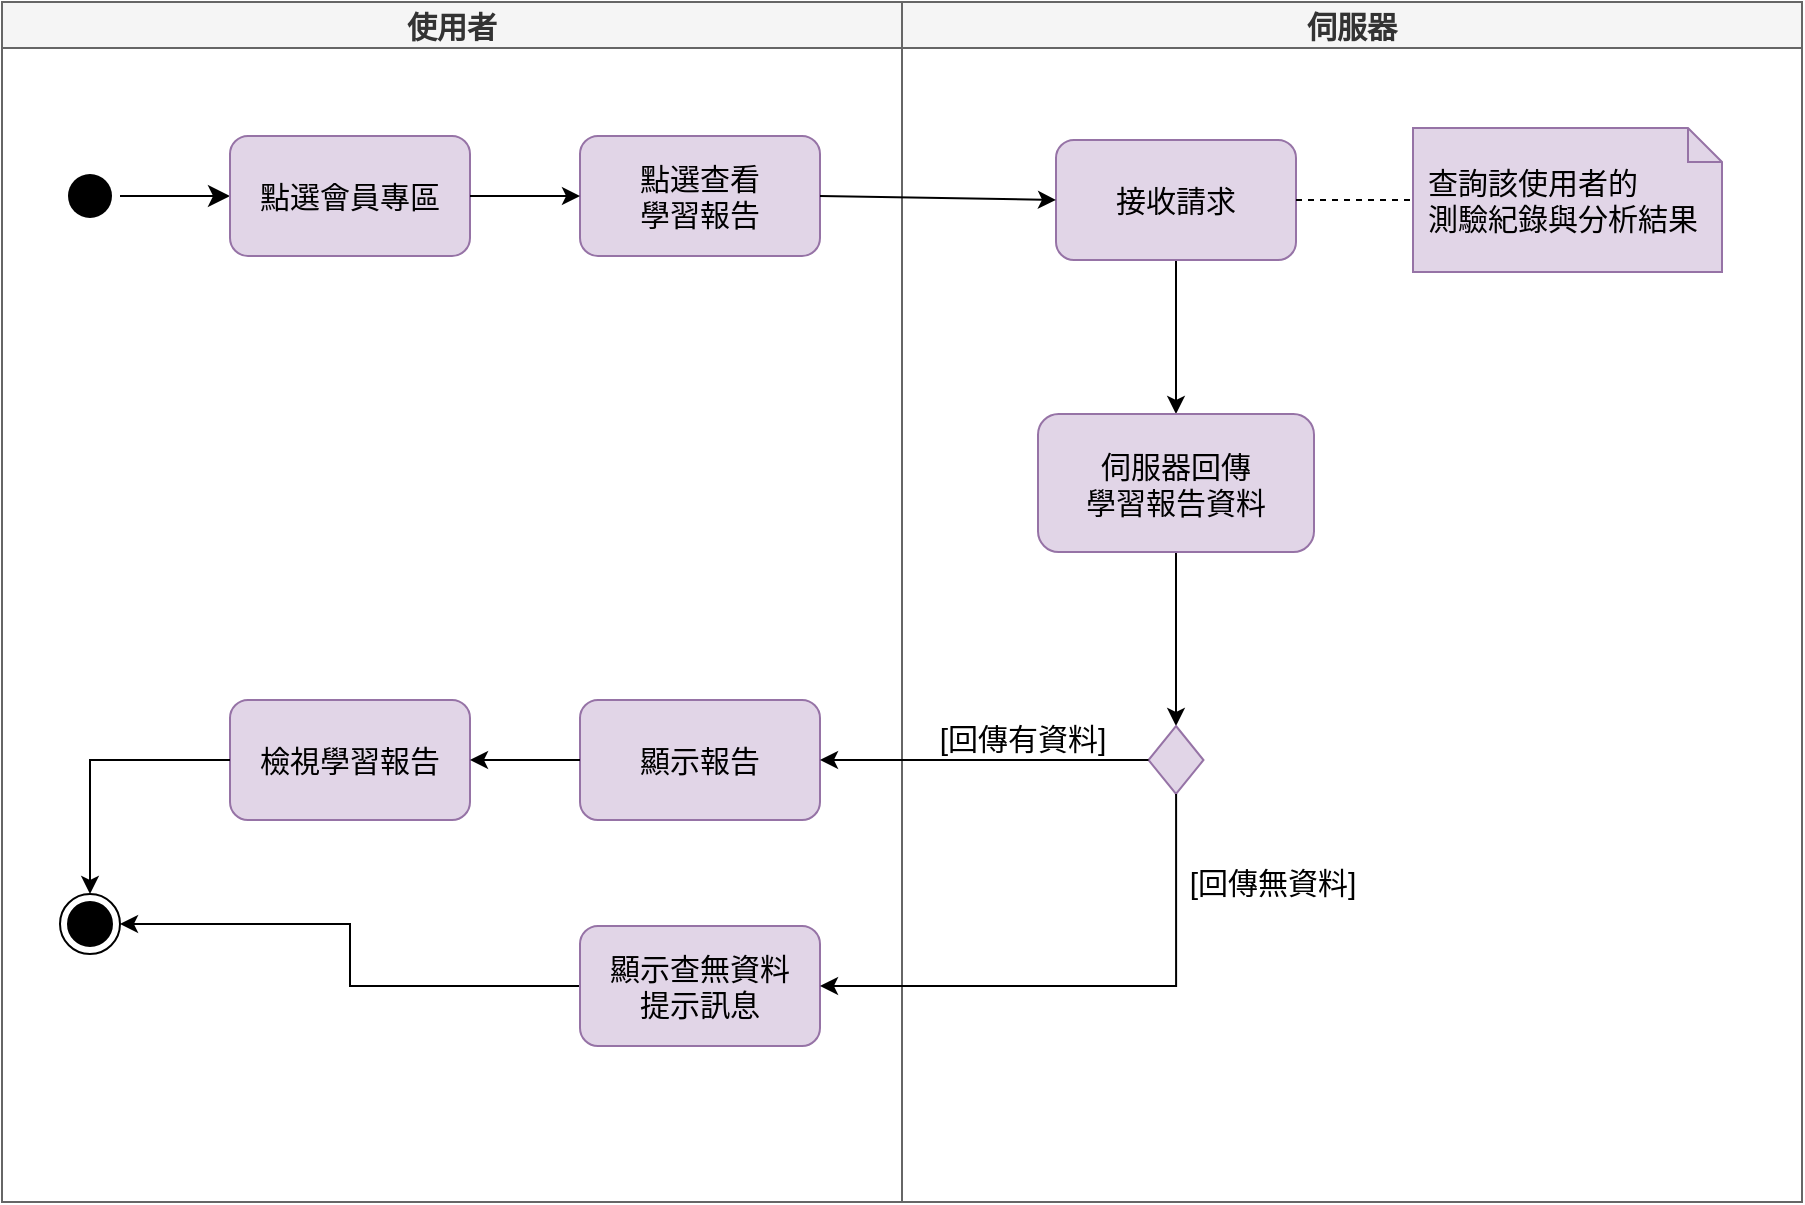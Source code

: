 <mxfile version="26.2.2">
  <diagram name="第 1 页" id="Y0qT29wvL2wj1efxeA2W">
    <mxGraphModel dx="522" dy="313" grid="0" gridSize="10" guides="1" tooltips="1" connect="1" arrows="1" fold="1" page="0" pageScale="1" pageWidth="827" pageHeight="1169" math="0" shadow="0">
      <root>
        <mxCell id="0" />
        <mxCell id="1" parent="0" />
        <mxCell id="P5CY7c4i0QdZ1voyp31V-1" value="使用者" style="swimlane;whiteSpace=wrap;fillColor=#f5f5f5;fontColor=#333333;strokeColor=#666666;fontSize=15;" vertex="1" parent="1">
          <mxGeometry x="310" y="70" width="450" height="600" as="geometry" />
        </mxCell>
        <mxCell id="P5CY7c4i0QdZ1voyp31V-2" value="" style="ellipse;shape=startState;fillColor=#000000;strokeColor=none;fontSize=15;" vertex="1" parent="P5CY7c4i0QdZ1voyp31V-1">
          <mxGeometry x="29" y="82" width="30" height="30" as="geometry" />
        </mxCell>
        <mxCell id="P5CY7c4i0QdZ1voyp31V-3" value="" style="edgeStyle=elbowEdgeStyle;elbow=horizontal;verticalAlign=bottom;endArrow=classic;endSize=8;strokeColor=#000000;endFill=1;rounded=0;entryX=0;entryY=0.5;entryDx=0;entryDy=0;fontSize=15;" edge="1" parent="P5CY7c4i0QdZ1voyp31V-1" source="P5CY7c4i0QdZ1voyp31V-2" target="P5CY7c4i0QdZ1voyp31V-4">
          <mxGeometry x="100" y="40" as="geometry">
            <mxPoint x="4.5" y="99" as="targetPoint" />
          </mxGeometry>
        </mxCell>
        <mxCell id="P5CY7c4i0QdZ1voyp31V-4" value="&lt;span style=&quot;text-wrap-mode: nowrap;&quot;&gt;點選會員專區&lt;/span&gt;" style="rounded=1;whiteSpace=wrap;html=1;fillColor=#e1d5e7;strokeColor=#9673a6;fontSize=15;" vertex="1" parent="P5CY7c4i0QdZ1voyp31V-1">
          <mxGeometry x="114" y="67" width="120" height="60" as="geometry" />
        </mxCell>
        <mxCell id="P5CY7c4i0QdZ1voyp31V-5" value="點選查看&lt;br&gt;學習報告" style="rounded=1;whiteSpace=wrap;html=1;fillColor=#e1d5e7;strokeColor=#9673a6;fontSize=15;" vertex="1" parent="P5CY7c4i0QdZ1voyp31V-1">
          <mxGeometry x="289" y="67" width="120" height="60" as="geometry" />
        </mxCell>
        <mxCell id="P5CY7c4i0QdZ1voyp31V-6" value="" style="endArrow=classic;strokeColor=#000000;endFill=1;rounded=0;exitX=1;exitY=0.5;exitDx=0;exitDy=0;entryX=0;entryY=0.5;entryDx=0;entryDy=0;fontSize=15;" edge="1" parent="P5CY7c4i0QdZ1voyp31V-1" source="P5CY7c4i0QdZ1voyp31V-4" target="P5CY7c4i0QdZ1voyp31V-5">
          <mxGeometry relative="1" as="geometry">
            <mxPoint x="114.5" y="99" as="sourcePoint" />
            <mxPoint x="168.667" y="164" as="targetPoint" />
          </mxGeometry>
        </mxCell>
        <mxCell id="P5CY7c4i0QdZ1voyp31V-7" value="" style="ellipse;shape=endState;fillColor=#000000;strokeColor=#000000;fontSize=15;" vertex="1" parent="P5CY7c4i0QdZ1voyp31V-1">
          <mxGeometry x="29" y="446" width="30" height="30" as="geometry" />
        </mxCell>
        <mxCell id="P5CY7c4i0QdZ1voyp31V-10" value="&lt;span style=&quot;text-wrap-mode: nowrap;&quot;&gt;顯示報告&lt;/span&gt;" style="rounded=1;whiteSpace=wrap;html=1;fillColor=#e1d5e7;strokeColor=#9673a6;fontSize=15;" vertex="1" parent="P5CY7c4i0QdZ1voyp31V-1">
          <mxGeometry x="289" y="349" width="120" height="60" as="geometry" />
        </mxCell>
        <mxCell id="P5CY7c4i0QdZ1voyp31V-15" value="&lt;span style=&quot;text-wrap-mode: nowrap;&quot;&gt;檢視學習報告&lt;/span&gt;" style="rounded=1;whiteSpace=wrap;html=1;fillColor=#e1d5e7;strokeColor=#9673a6;fontSize=15;" vertex="1" parent="P5CY7c4i0QdZ1voyp31V-1">
          <mxGeometry x="114" y="349" width="120" height="60" as="geometry" />
        </mxCell>
        <mxCell id="P5CY7c4i0QdZ1voyp31V-16" style="edgeStyle=orthogonalEdgeStyle;rounded=0;orthogonalLoop=1;jettySize=auto;html=1;entryX=1;entryY=0.5;entryDx=0;entryDy=0;fontSize=15;exitX=0;exitY=0.5;exitDx=0;exitDy=0;" edge="1" parent="P5CY7c4i0QdZ1voyp31V-1" source="P5CY7c4i0QdZ1voyp31V-10" target="P5CY7c4i0QdZ1voyp31V-15">
          <mxGeometry relative="1" as="geometry" />
        </mxCell>
        <mxCell id="P5CY7c4i0QdZ1voyp31V-46" style="edgeStyle=orthogonalEdgeStyle;rounded=0;orthogonalLoop=1;jettySize=auto;html=1;entryX=0.5;entryY=0;entryDx=0;entryDy=0;" edge="1" parent="P5CY7c4i0QdZ1voyp31V-1" source="P5CY7c4i0QdZ1voyp31V-15" target="P5CY7c4i0QdZ1voyp31V-7">
          <mxGeometry relative="1" as="geometry" />
        </mxCell>
        <mxCell id="P5CY7c4i0QdZ1voyp31V-54" style="edgeStyle=orthogonalEdgeStyle;rounded=0;orthogonalLoop=1;jettySize=auto;html=1;" edge="1" parent="P5CY7c4i0QdZ1voyp31V-1" source="P5CY7c4i0QdZ1voyp31V-51" target="P5CY7c4i0QdZ1voyp31V-7">
          <mxGeometry relative="1" as="geometry" />
        </mxCell>
        <mxCell id="P5CY7c4i0QdZ1voyp31V-51" value="&lt;span style=&quot;text-wrap-mode: nowrap;&quot;&gt;顯示查無資料&lt;br&gt;提示訊息&lt;/span&gt;" style="rounded=1;whiteSpace=wrap;html=1;fillColor=#e1d5e7;strokeColor=#9673a6;fontSize=15;" vertex="1" parent="P5CY7c4i0QdZ1voyp31V-1">
          <mxGeometry x="289" y="462" width="120" height="60" as="geometry" />
        </mxCell>
        <mxCell id="P5CY7c4i0QdZ1voyp31V-21" value="伺服器" style="swimlane;whiteSpace=wrap;fillColor=#f5f5f5;fontColor=#333333;strokeColor=#666666;fontSize=15;" vertex="1" parent="1">
          <mxGeometry x="760" y="70" width="450" height="600" as="geometry" />
        </mxCell>
        <mxCell id="P5CY7c4i0QdZ1voyp31V-22" value="查詢該使用者的&#xa;測驗紀錄與分析結果" style="shape=note;whiteSpace=wrap;size=17;align=left;fillColor=#e1d5e7;strokeColor=#9673a6;perimeterSpacing=0;spacingLeft=5;fontSize=15;" vertex="1" parent="P5CY7c4i0QdZ1voyp31V-21">
          <mxGeometry x="255.5" y="63" width="154.5" height="72" as="geometry" />
        </mxCell>
        <mxCell id="P5CY7c4i0QdZ1voyp31V-23" value="" style="endArrow=classic;strokeColor=#000000;endFill=1;rounded=0;entryX=0.5;entryY=0;entryDx=0;entryDy=0;exitX=0.5;exitY=1;exitDx=0;exitDy=0;fontSize=15;" edge="1" parent="P5CY7c4i0QdZ1voyp31V-21" source="P5CY7c4i0QdZ1voyp31V-24" target="P5CY7c4i0QdZ1voyp31V-29">
          <mxGeometry relative="1" as="geometry">
            <mxPoint x="124.545" y="142" as="sourcePoint" />
            <mxPoint x="125" y="195" as="targetPoint" />
          </mxGeometry>
        </mxCell>
        <mxCell id="P5CY7c4i0QdZ1voyp31V-24" value="接收請求" style="rounded=1;whiteSpace=wrap;html=1;fillColor=#e1d5e7;strokeColor=#9673a6;fontSize=15;" vertex="1" parent="P5CY7c4i0QdZ1voyp31V-21">
          <mxGeometry x="77" y="69" width="120" height="60" as="geometry" />
        </mxCell>
        <mxCell id="P5CY7c4i0QdZ1voyp31V-25" value="" style="endArrow=none;strokeColor=#000000;endFill=0;rounded=0;dashed=1;exitX=1;exitY=0.5;exitDx=0;exitDy=0;fontColor=default;fontSize=15;" edge="1" parent="P5CY7c4i0QdZ1voyp31V-21" source="P5CY7c4i0QdZ1voyp31V-24" target="P5CY7c4i0QdZ1voyp31V-22">
          <mxGeometry relative="1" as="geometry">
            <mxPoint x="185.5" y="99" as="sourcePoint" />
          </mxGeometry>
        </mxCell>
        <mxCell id="P5CY7c4i0QdZ1voyp31V-49" style="edgeStyle=orthogonalEdgeStyle;rounded=0;orthogonalLoop=1;jettySize=auto;html=1;entryX=0.5;entryY=0;entryDx=0;entryDy=0;" edge="1" parent="P5CY7c4i0QdZ1voyp31V-21" source="P5CY7c4i0QdZ1voyp31V-29" target="P5CY7c4i0QdZ1voyp31V-47">
          <mxGeometry relative="1" as="geometry" />
        </mxCell>
        <mxCell id="P5CY7c4i0QdZ1voyp31V-29" value="伺服器回傳&lt;br&gt;學習報告資料" style="rounded=1;whiteSpace=wrap;html=1;fillColor=#e1d5e7;strokeColor=#9673a6;fontSize=15;" vertex="1" parent="P5CY7c4i0QdZ1voyp31V-21">
          <mxGeometry x="68" y="206" width="138" height="69" as="geometry" />
        </mxCell>
        <mxCell id="P5CY7c4i0QdZ1voyp31V-47" value="" style="rhombus;whiteSpace=wrap;html=1;fillColor=#e1d5e7;strokeColor=#9673a6;fontSize=15;" vertex="1" parent="P5CY7c4i0QdZ1voyp31V-21">
          <mxGeometry x="123.25" y="362" width="27.5" height="34" as="geometry" />
        </mxCell>
        <mxCell id="P5CY7c4i0QdZ1voyp31V-50" value="[回傳有資料]" style="text;html=1;align=center;verticalAlign=middle;resizable=0;points=[];autosize=1;strokeColor=none;fillColor=none;fontSize=15;rotation=0;" vertex="1" parent="P5CY7c4i0QdZ1voyp31V-21">
          <mxGeometry x="9.25" y="353" width="101" height="30" as="geometry" />
        </mxCell>
        <mxCell id="P5CY7c4i0QdZ1voyp31V-53" value="[回傳無資料]" style="text;html=1;align=center;verticalAlign=middle;resizable=0;points=[];autosize=1;strokeColor=none;fillColor=none;fontSize=15;rotation=0;" vertex="1" parent="P5CY7c4i0QdZ1voyp31V-21">
          <mxGeometry x="134" y="425" width="101" height="30" as="geometry" />
        </mxCell>
        <mxCell id="P5CY7c4i0QdZ1voyp31V-39" style="edgeStyle=orthogonalEdgeStyle;rounded=0;orthogonalLoop=1;jettySize=auto;html=1;entryX=1;entryY=0.5;entryDx=0;entryDy=0;fontSize=15;exitX=0;exitY=0.5;exitDx=0;exitDy=0;" edge="1" parent="1" source="P5CY7c4i0QdZ1voyp31V-47" target="P5CY7c4i0QdZ1voyp31V-10">
          <mxGeometry relative="1" as="geometry" />
        </mxCell>
        <mxCell id="P5CY7c4i0QdZ1voyp31V-41" value="" style="endArrow=classic;strokeColor=#000000;endFill=1;rounded=0;exitX=1;exitY=0.5;exitDx=0;exitDy=0;entryX=0;entryY=0.5;entryDx=0;entryDy=0;fontSize=15;" edge="1" parent="1" source="P5CY7c4i0QdZ1voyp31V-5" target="P5CY7c4i0QdZ1voyp31V-24">
          <mxGeometry relative="1" as="geometry">
            <mxPoint x="705.5" y="238.375" as="sourcePoint" />
            <mxPoint x="610" y="169" as="targetPoint" />
          </mxGeometry>
        </mxCell>
        <mxCell id="P5CY7c4i0QdZ1voyp31V-52" style="edgeStyle=orthogonalEdgeStyle;rounded=0;orthogonalLoop=1;jettySize=auto;html=1;entryX=1;entryY=0.5;entryDx=0;entryDy=0;" edge="1" parent="1" source="P5CY7c4i0QdZ1voyp31V-47" target="P5CY7c4i0QdZ1voyp31V-51">
          <mxGeometry relative="1" as="geometry">
            <Array as="points">
              <mxPoint x="897" y="562" />
            </Array>
          </mxGeometry>
        </mxCell>
      </root>
    </mxGraphModel>
  </diagram>
</mxfile>
